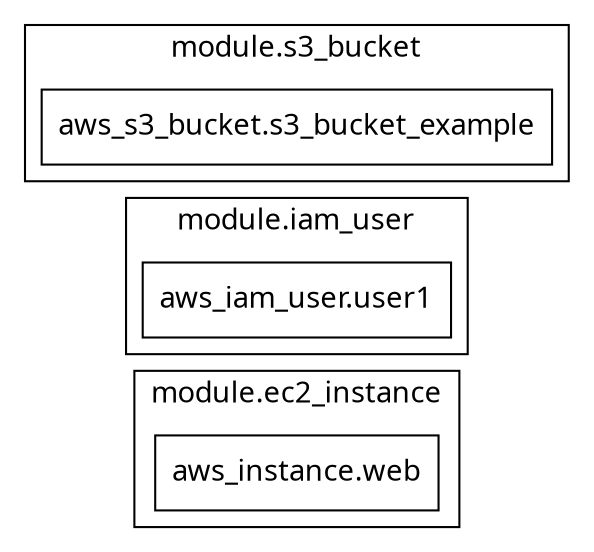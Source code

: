 digraph G {
  rankdir = "RL";
  node [shape = rect, fontname = "sans-serif"];
  subgraph "cluster_module.ec2_instance" {
    label = "module.ec2_instance"
    fontname = "sans-serif"
    "module.ec2_instance.aws_instance.web" [label="aws_instance.web"];
  }
  subgraph "cluster_module.iam_user" {
    label = "module.iam_user"
    fontname = "sans-serif"
    "module.iam_user.aws_iam_user.user1" [label="aws_iam_user.user1"];
  }
  subgraph "cluster_module.s3_bucket" {
    label = "module.s3_bucket"
    fontname = "sans-serif"
    "module.s3_bucket.aws_s3_bucket.s3_bucket_example" [label="aws_s3_bucket.s3_bucket_example"];
  }
}
